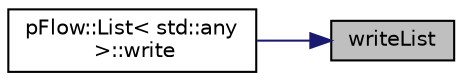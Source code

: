 digraph "writeList"
{
 // LATEX_PDF_SIZE
  edge [fontname="Helvetica",fontsize="10",labelfontname="Helvetica",labelfontsize="10"];
  node [fontname="Helvetica",fontsize="10",shape=record];
  rankdir="RL";
  Node1 [label="writeList",height=0.2,width=0.4,color="black", fillcolor="grey75", style="filled", fontcolor="black",tooltip=" "];
  Node1 -> Node2 [dir="back",color="midnightblue",fontsize="10",style="solid",fontname="Helvetica"];
  Node2 [label="pFlow::List\< std::any\l \>::write",height=0.2,width=0.4,color="black", fillcolor="white", style="filled",URL="$classpFlow_1_1List.html#a6a40de4ceed55b2f78cf3027739dfd91",tooltip=" "];
}
